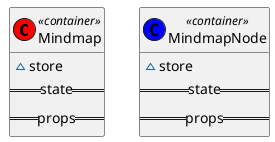 @startuml
'https://plantuml.com/class-diagram

class Mindmap << (C,red) container>> {
    ~store
    ==state==
    ==props==
}

class MindmapNode << (C,blue) container>> {
    ~store
    ==state==
    ==props==
}

@enduml